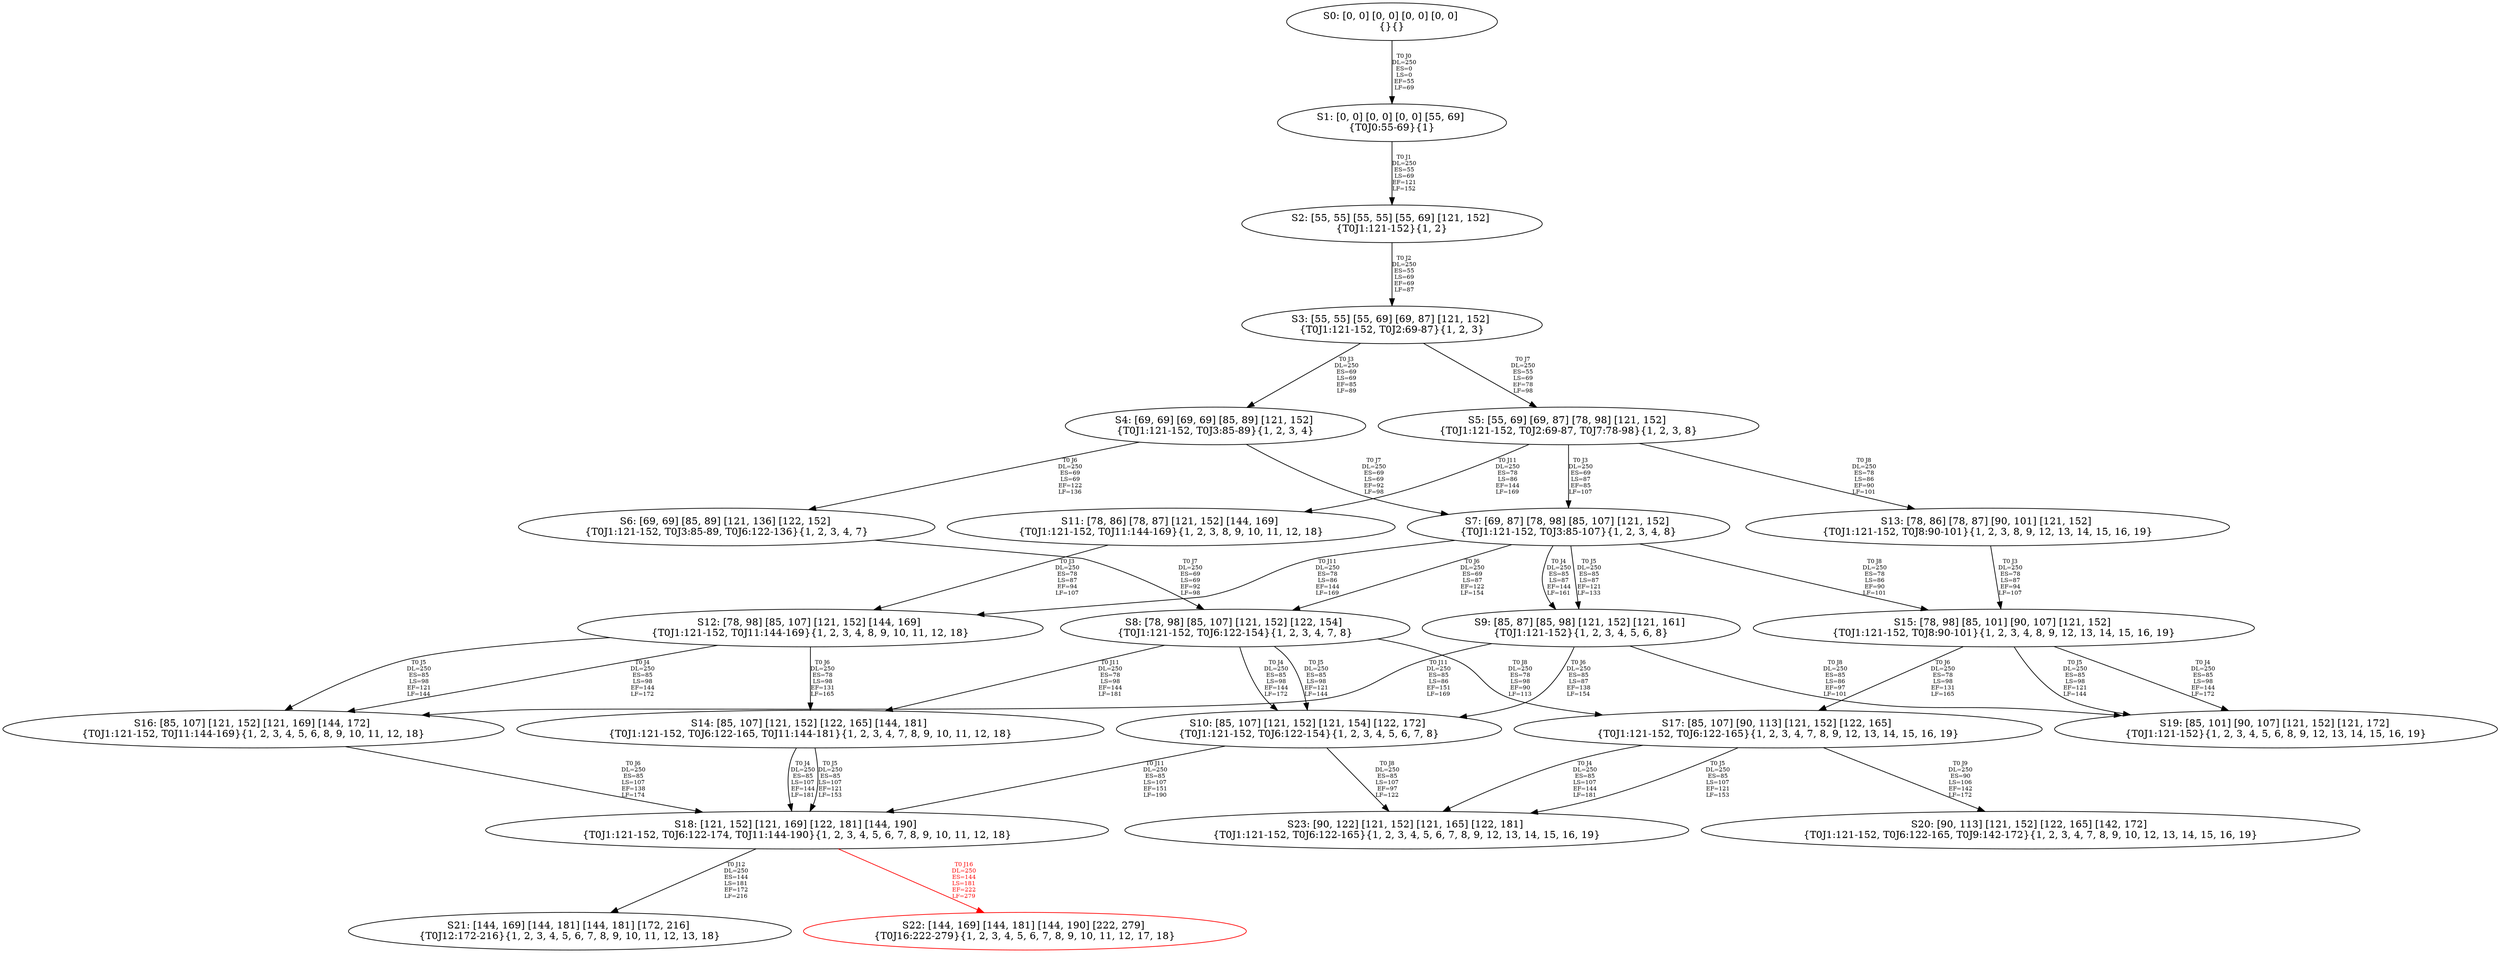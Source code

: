 digraph {
	S0[label="S0: [0, 0] [0, 0] [0, 0] [0, 0] \n{}{}"];
	S1[label="S1: [0, 0] [0, 0] [0, 0] [55, 69] \n{T0J0:55-69}{1}"];
	S2[label="S2: [55, 55] [55, 55] [55, 69] [121, 152] \n{T0J1:121-152}{1, 2}"];
	S3[label="S3: [55, 55] [55, 69] [69, 87] [121, 152] \n{T0J1:121-152, T0J2:69-87}{1, 2, 3}"];
	S4[label="S4: [69, 69] [69, 69] [85, 89] [121, 152] \n{T0J1:121-152, T0J3:85-89}{1, 2, 3, 4}"];
	S5[label="S5: [55, 69] [69, 87] [78, 98] [121, 152] \n{T0J1:121-152, T0J2:69-87, T0J7:78-98}{1, 2, 3, 8}"];
	S6[label="S6: [69, 69] [85, 89] [121, 136] [122, 152] \n{T0J1:121-152, T0J3:85-89, T0J6:122-136}{1, 2, 3, 4, 7}"];
	S7[label="S7: [69, 87] [78, 98] [85, 107] [121, 152] \n{T0J1:121-152, T0J3:85-107}{1, 2, 3, 4, 8}"];
	S8[label="S8: [78, 98] [85, 107] [121, 152] [122, 154] \n{T0J1:121-152, T0J6:122-154}{1, 2, 3, 4, 7, 8}"];
	S9[label="S9: [85, 87] [85, 98] [121, 152] [121, 161] \n{T0J1:121-152}{1, 2, 3, 4, 5, 6, 8}"];
	S10[label="S10: [85, 107] [121, 152] [121, 154] [122, 172] \n{T0J1:121-152, T0J6:122-154}{1, 2, 3, 4, 5, 6, 7, 8}"];
	S11[label="S11: [78, 86] [78, 87] [121, 152] [144, 169] \n{T0J1:121-152, T0J11:144-169}{1, 2, 3, 8, 9, 10, 11, 12, 18}"];
	S12[label="S12: [78, 98] [85, 107] [121, 152] [144, 169] \n{T0J1:121-152, T0J11:144-169}{1, 2, 3, 4, 8, 9, 10, 11, 12, 18}"];
	S13[label="S13: [78, 86] [78, 87] [90, 101] [121, 152] \n{T0J1:121-152, T0J8:90-101}{1, 2, 3, 8, 9, 12, 13, 14, 15, 16, 19}"];
	S14[label="S14: [85, 107] [121, 152] [122, 165] [144, 181] \n{T0J1:121-152, T0J6:122-165, T0J11:144-181}{1, 2, 3, 4, 7, 8, 9, 10, 11, 12, 18}"];
	S15[label="S15: [78, 98] [85, 101] [90, 107] [121, 152] \n{T0J1:121-152, T0J8:90-101}{1, 2, 3, 4, 8, 9, 12, 13, 14, 15, 16, 19}"];
	S16[label="S16: [85, 107] [121, 152] [121, 169] [144, 172] \n{T0J1:121-152, T0J11:144-169}{1, 2, 3, 4, 5, 6, 8, 9, 10, 11, 12, 18}"];
	S17[label="S17: [85, 107] [90, 113] [121, 152] [122, 165] \n{T0J1:121-152, T0J6:122-165}{1, 2, 3, 4, 7, 8, 9, 12, 13, 14, 15, 16, 19}"];
	S18[label="S18: [121, 152] [121, 169] [122, 181] [144, 190] \n{T0J1:121-152, T0J6:122-174, T0J11:144-190}{1, 2, 3, 4, 5, 6, 7, 8, 9, 10, 11, 12, 18}"];
	S19[label="S19: [85, 101] [90, 107] [121, 152] [121, 172] \n{T0J1:121-152}{1, 2, 3, 4, 5, 6, 8, 9, 12, 13, 14, 15, 16, 19}"];
	S20[label="S20: [90, 113] [121, 152] [122, 165] [142, 172] \n{T0J1:121-152, T0J6:122-165, T0J9:142-172}{1, 2, 3, 4, 7, 8, 9, 10, 12, 13, 14, 15, 16, 19}"];
	S21[label="S21: [144, 169] [144, 181] [144, 181] [172, 216] \n{T0J12:172-216}{1, 2, 3, 4, 5, 6, 7, 8, 9, 10, 11, 12, 13, 18}"];
	S22[label="S22: [144, 169] [144, 181] [144, 190] [222, 279] \n{T0J16:222-279}{1, 2, 3, 4, 5, 6, 7, 8, 9, 10, 11, 12, 17, 18}"];
	S23[label="S23: [90, 122] [121, 152] [121, 165] [122, 181] \n{T0J1:121-152, T0J6:122-165}{1, 2, 3, 4, 5, 6, 7, 8, 9, 12, 13, 14, 15, 16, 19}"];
	S0 -> S1[label="T0 J0\nDL=250\nES=0\nLS=0\nEF=55\nLF=69",fontsize=8];
	S1 -> S2[label="T0 J1\nDL=250\nES=55\nLS=69\nEF=121\nLF=152",fontsize=8];
	S2 -> S3[label="T0 J2\nDL=250\nES=55\nLS=69\nEF=69\nLF=87",fontsize=8];
	S3 -> S4[label="T0 J3\nDL=250\nES=69\nLS=69\nEF=85\nLF=89",fontsize=8];
	S3 -> S5[label="T0 J7\nDL=250\nES=55\nLS=69\nEF=78\nLF=98",fontsize=8];
	S4 -> S6[label="T0 J6\nDL=250\nES=69\nLS=69\nEF=122\nLF=136",fontsize=8];
	S4 -> S7[label="T0 J7\nDL=250\nES=69\nLS=69\nEF=92\nLF=98",fontsize=8];
	S5 -> S7[label="T0 J3\nDL=250\nES=69\nLS=87\nEF=85\nLF=107",fontsize=8];
	S5 -> S13[label="T0 J8\nDL=250\nES=78\nLS=86\nEF=90\nLF=101",fontsize=8];
	S5 -> S11[label="T0 J11\nDL=250\nES=78\nLS=86\nEF=144\nLF=169",fontsize=8];
	S6 -> S8[label="T0 J7\nDL=250\nES=69\nLS=69\nEF=92\nLF=98",fontsize=8];
	S7 -> S9[label="T0 J4\nDL=250\nES=85\nLS=87\nEF=144\nLF=161",fontsize=8];
	S7 -> S9[label="T0 J5\nDL=250\nES=85\nLS=87\nEF=121\nLF=133",fontsize=8];
	S7 -> S8[label="T0 J6\nDL=250\nES=69\nLS=87\nEF=122\nLF=154",fontsize=8];
	S7 -> S15[label="T0 J8\nDL=250\nES=78\nLS=86\nEF=90\nLF=101",fontsize=8];
	S7 -> S12[label="T0 J11\nDL=250\nES=78\nLS=86\nEF=144\nLF=169",fontsize=8];
	S8 -> S10[label="T0 J4\nDL=250\nES=85\nLS=98\nEF=144\nLF=172",fontsize=8];
	S8 -> S10[label="T0 J5\nDL=250\nES=85\nLS=98\nEF=121\nLF=144",fontsize=8];
	S8 -> S17[label="T0 J8\nDL=250\nES=78\nLS=98\nEF=90\nLF=113",fontsize=8];
	S8 -> S14[label="T0 J11\nDL=250\nES=78\nLS=98\nEF=144\nLF=181",fontsize=8];
	S9 -> S10[label="T0 J6\nDL=250\nES=85\nLS=87\nEF=138\nLF=154",fontsize=8];
	S9 -> S19[label="T0 J8\nDL=250\nES=85\nLS=86\nEF=97\nLF=101",fontsize=8];
	S9 -> S16[label="T0 J11\nDL=250\nES=85\nLS=86\nEF=151\nLF=169",fontsize=8];
	S10 -> S23[label="T0 J8\nDL=250\nES=85\nLS=107\nEF=97\nLF=122",fontsize=8];
	S10 -> S18[label="T0 J11\nDL=250\nES=85\nLS=107\nEF=151\nLF=190",fontsize=8];
	S11 -> S12[label="T0 J3\nDL=250\nES=78\nLS=87\nEF=94\nLF=107",fontsize=8];
	S12 -> S16[label="T0 J4\nDL=250\nES=85\nLS=98\nEF=144\nLF=172",fontsize=8];
	S12 -> S16[label="T0 J5\nDL=250\nES=85\nLS=98\nEF=121\nLF=144",fontsize=8];
	S12 -> S14[label="T0 J6\nDL=250\nES=78\nLS=98\nEF=131\nLF=165",fontsize=8];
	S13 -> S15[label="T0 J3\nDL=250\nES=78\nLS=87\nEF=94\nLF=107",fontsize=8];
	S14 -> S18[label="T0 J4\nDL=250\nES=85\nLS=107\nEF=144\nLF=181",fontsize=8];
	S14 -> S18[label="T0 J5\nDL=250\nES=85\nLS=107\nEF=121\nLF=153",fontsize=8];
	S15 -> S19[label="T0 J4\nDL=250\nES=85\nLS=98\nEF=144\nLF=172",fontsize=8];
	S15 -> S19[label="T0 J5\nDL=250\nES=85\nLS=98\nEF=121\nLF=144",fontsize=8];
	S15 -> S17[label="T0 J6\nDL=250\nES=78\nLS=98\nEF=131\nLF=165",fontsize=8];
	S16 -> S18[label="T0 J6\nDL=250\nES=85\nLS=107\nEF=138\nLF=174",fontsize=8];
	S17 -> S23[label="T0 J4\nDL=250\nES=85\nLS=107\nEF=144\nLF=181",fontsize=8];
	S17 -> S23[label="T0 J5\nDL=250\nES=85\nLS=107\nEF=121\nLF=153",fontsize=8];
	S17 -> S20[label="T0 J9\nDL=250\nES=90\nLS=106\nEF=142\nLF=172",fontsize=8];
	S18 -> S21[label="T0 J12\nDL=250\nES=144\nLS=181\nEF=172\nLF=216",fontsize=8];
	S18 -> S22[label="T0 J16\nDL=250\nES=144\nLS=181\nEF=222\nLF=279",color=Red,fontcolor=Red,fontsize=8];
S22[color=Red];
}
